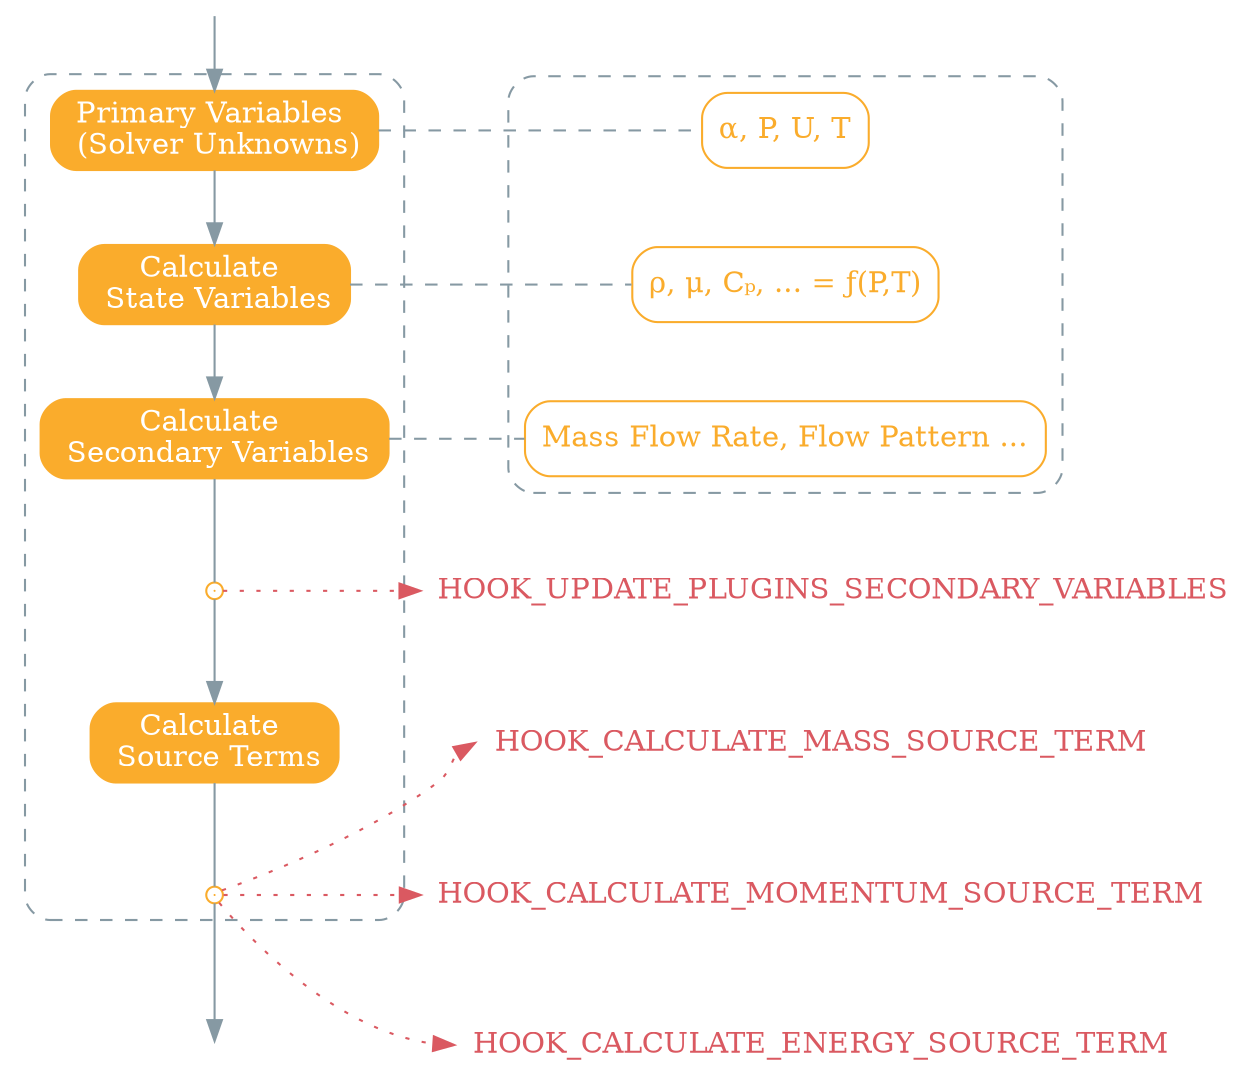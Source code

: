 digraph {
    nodesep = 0.9;
    ratio=autor;
    newrank=true;
    node [
        peripheries="1",
        fillcolor="#FAAC2C"
        style="rounded, filled"
        color="#FAAC2C"
        fontcolor="#ffffff"
        shape="rectangular"
    ];
    edge [ color="#8699A3" fontcolor="#2c3e50" ];

    hydrodynamic_1 [label="Primary Variables \n (Solver Unknowns)"]
    hydrodynamic_2 [label="Calculate \n State Variables" URL="../07_workflow.html#state-variable-calculator", target="_top"]
    hydrodynamic_3 [label="Calculate \n Secondary Variables"]
    hydrodynamic_4 [label="Calculate \n Source Terms"]


    // Align Notes
    subgraph cluster2{
        labeljust="l"
        style="rounded, dashed"
        fontcolor="#2c3e50"
        color="#8699A3"
        note_1 [label="α, P, U, T", shape=box, color="#FAAC2C",fillcolor="#FFFFFF", fontcolor="#FAAC2C"]
        note_2 [label="ρ, μ, Cₚ, ... = ƒ(P,T)", shape=box, color="#FAAC2C",fillcolor="#FFFFFF", fontcolor="#FAAC2C"]
        note_3 [label="Mass Flow Rate, Flow Pattern ...", shape=box, color="#FAAC2C",fillcolor="#FFFFFF", fontcolor="#FAAC2C"]
    }
    hydrodynamic_1 -> note_1 [arrowhead=none, style=dashed, constraint=false,];
    hydrodynamic_2 -> note_2 [arrowhead=none, style=dashed, constraint=false,];
    hydrodynamic_3 -> note_3 [arrowhead=none, style=dashed, constraint=false,];

    {rank=same; hydrodynamic_1; note_1}
    {rank=same; hydrodynamic_2; note_2}
    {rank=same; hydrodynamic_3; note_3}

    note_1->note_2->note_3[ style = invis ]

    invisible_init [shape=point, style=invis]
    invisible_end [shape=point, style=invis]

    invisible_init -> hydrodynamic_1
    hook_calculate_source_terms_point -> invisible_end ;

    // Align Hooks

    hook_update_variables_point [shape = point, width = 0, peripheries="2"]
    hook_calculate_source_terms_point [shape = point, width = 0, peripheries="2" ]

    hook_update_variables [peripheries="0"
        label="HOOK_UPDATE_PLUGINS_SECONDARY_VARIABLES", shape="cds", color="#DA5961", fontcolor="#DA5961", style=""
        URL="../06_solver_hooks.html#alfasim_sdk.hook_specs.update_plugins_secondary_variables", target="_top"
    ]
    subgraph a{
        rankdir=LR;
    hook_calculate_mass_source_terms [peripheries="0"
        label="HOOK_CALCULATE_MASS_SOURCE_TERM", shape="cds", color="#DA5961",  fontcolor="#DA5961" , style=""
        URL="../06_solver_hooks.html#alfasim_sdk.hook_specs.calculate_mass_source_term", target="_top"
    ]
    hook_calculate_momentum_source_terms [peripheries="0"
        label="HOOK_CALCULATE_MOMENTUM_SOURCE_TERM", shape="cds", color="#DA5961",  fontcolor="#DA5961" , style=""
        URL="../06_solver_hooks.html#alfasim_sdk.hook_specs.calculate_momentum_source_term", target="_top"
    ]
    hook_calculate_energy_source_terms [peripheries="0"
        label="HOOK_CALCULATE_ENERGY_SOURCE_TERM", shape="cds", color="#DA5961",  fontcolor="#DA5961" , style=""
        URL="../06_solver_hooks.html#alfasim_sdk.hook_specs.calculate_energy_source_term", target="_top"
    ]
    }
    {rank = same; hook_update_variables_point; hook_update_variables        }
    {rank = same; hook_calculate_source_terms_point; hook_calculate_momentum_source_terms; }

    // Align all hooks
    hook_calculate_mass_source_terms -> hook_calculate_momentum_source_terms -> hook_calculate_energy_source_terms [constraint=true, style=invis]

    subgraph cluster1{
        labeljust="l"
        style="rounded, dashed"
        color="#8699A3"
        hydrodynamic_1 -> hydrodynamic_2 -> hydrodynamic_3
        hydrodynamic_3 -> hook_update_variables_point [arrowhead=none, ltail=cluster1]
        hook_update_variables_point -> hydrodynamic_4
        hydrodynamic_4 -> hook_calculate_source_terms_point [arrowhead=none]
    }
    hook_update_variables_point -> hook_update_variables [constraint=false, style=dotted, color="#DA5961"]

    hook_calculate_source_terms_point -> hook_calculate_mass_source_terms:w [constraint=false, style=dotted, color="#DA5961"]
    hook_calculate_source_terms_point -> hook_calculate_momentum_source_terms [constraint=false, style=dotted, color="#DA5961"]
    hook_calculate_source_terms_point -> hook_calculate_energy_source_terms:w [constraint=false, style=dotted, color="#DA5961"]

    }
